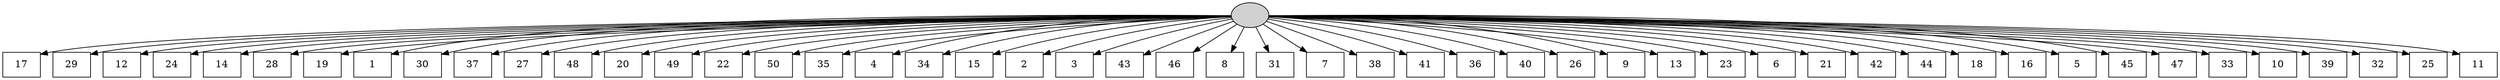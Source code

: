 digraph G {
0[style=filled, fillcolor=grey82, label=""];
1[shape=box,style=filled, fillcolor=white,label="17\n"];
2[shape=box,style=filled, fillcolor=white,label="29\n"];
3[shape=box,style=filled, fillcolor=white,label="12\n"];
4[shape=box,style=filled, fillcolor=white,label="24\n"];
5[shape=box,style=filled, fillcolor=white,label="14\n"];
6[shape=box,style=filled, fillcolor=white,label="28\n"];
7[shape=box,style=filled, fillcolor=white,label="19\n"];
8[shape=box,style=filled, fillcolor=white,label="1\n"];
9[shape=box,style=filled, fillcolor=white,label="30\n"];
10[shape=box,style=filled, fillcolor=white,label="37\n"];
11[shape=box,style=filled, fillcolor=white,label="27\n"];
12[shape=box,style=filled, fillcolor=white,label="48\n"];
13[shape=box,style=filled, fillcolor=white,label="20\n"];
14[shape=box,style=filled, fillcolor=white,label="49\n"];
15[shape=box,style=filled, fillcolor=white,label="22\n"];
16[shape=box,style=filled, fillcolor=white,label="50\n"];
17[shape=box,style=filled, fillcolor=white,label="35\n"];
18[shape=box,style=filled, fillcolor=white,label="4\n"];
19[shape=box,style=filled, fillcolor=white,label="34\n"];
20[shape=box,style=filled, fillcolor=white,label="15\n"];
21[shape=box,style=filled, fillcolor=white,label="2\n"];
22[shape=box,style=filled, fillcolor=white,label="3\n"];
23[shape=box,style=filled, fillcolor=white,label="43\n"];
24[shape=box,style=filled, fillcolor=white,label="46\n"];
25[shape=box,style=filled, fillcolor=white,label="8\n"];
26[shape=box,style=filled, fillcolor=white,label="31\n"];
27[shape=box,style=filled, fillcolor=white,label="7\n"];
28[shape=box,style=filled, fillcolor=white,label="38\n"];
29[shape=box,style=filled, fillcolor=white,label="41\n"];
30[shape=box,style=filled, fillcolor=white,label="36\n"];
31[shape=box,style=filled, fillcolor=white,label="40\n"];
32[shape=box,style=filled, fillcolor=white,label="26\n"];
33[shape=box,style=filled, fillcolor=white,label="9\n"];
34[shape=box,style=filled, fillcolor=white,label="13\n"];
35[shape=box,style=filled, fillcolor=white,label="23\n"];
36[shape=box,style=filled, fillcolor=white,label="6\n"];
37[shape=box,style=filled, fillcolor=white,label="21\n"];
38[shape=box,style=filled, fillcolor=white,label="42\n"];
39[shape=box,style=filled, fillcolor=white,label="44\n"];
40[shape=box,style=filled, fillcolor=white,label="18\n"];
41[shape=box,style=filled, fillcolor=white,label="16\n"];
42[shape=box,style=filled, fillcolor=white,label="5\n"];
43[shape=box,style=filled, fillcolor=white,label="45\n"];
44[shape=box,style=filled, fillcolor=white,label="47\n"];
45[shape=box,style=filled, fillcolor=white,label="33\n"];
46[shape=box,style=filled, fillcolor=white,label="10\n"];
47[shape=box,style=filled, fillcolor=white,label="39\n"];
48[shape=box,style=filled, fillcolor=white,label="32\n"];
49[shape=box,style=filled, fillcolor=white,label="25\n"];
50[shape=box,style=filled, fillcolor=white,label="11\n"];
0->1 ;
0->2 ;
0->3 ;
0->4 ;
0->5 ;
0->6 ;
0->7 ;
0->8 ;
0->9 ;
0->10 ;
0->11 ;
0->12 ;
0->13 ;
0->14 ;
0->15 ;
0->16 ;
0->17 ;
0->18 ;
0->19 ;
0->20 ;
0->21 ;
0->22 ;
0->23 ;
0->24 ;
0->25 ;
0->26 ;
0->27 ;
0->28 ;
0->29 ;
0->30 ;
0->31 ;
0->32 ;
0->33 ;
0->34 ;
0->35 ;
0->36 ;
0->37 ;
0->38 ;
0->39 ;
0->40 ;
0->41 ;
0->42 ;
0->43 ;
0->44 ;
0->45 ;
0->46 ;
0->47 ;
0->48 ;
0->49 ;
0->50 ;
}
